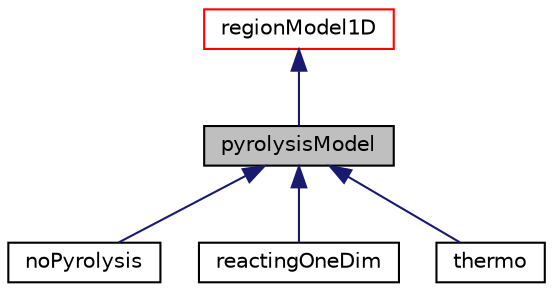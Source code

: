 digraph "pyrolysisModel"
{
  bgcolor="transparent";
  edge [fontname="Helvetica",fontsize="10",labelfontname="Helvetica",labelfontsize="10"];
  node [fontname="Helvetica",fontsize="10",shape=record];
  Node1 [label="pyrolysisModel",height=0.2,width=0.4,color="black", fillcolor="grey75", style="filled" fontcolor="black"];
  Node2 -> Node1 [dir="back",color="midnightblue",fontsize="10",style="solid",fontname="Helvetica"];
  Node2 [label="regionModel1D",height=0.2,width=0.4,color="red",URL="$classFoam_1_1regionModels_1_1regionModel1D.html",tooltip="Base class for 1-D region models. "];
  Node1 -> Node3 [dir="back",color="midnightblue",fontsize="10",style="solid",fontname="Helvetica"];
  Node3 [label="noPyrolysis",height=0.2,width=0.4,color="black",URL="$classFoam_1_1regionModels_1_1pyrolysisModels_1_1noPyrolysis.html",tooltip="Dummy surface pyrolysis model for &#39;none&#39;. "];
  Node1 -> Node4 [dir="back",color="midnightblue",fontsize="10",style="solid",fontname="Helvetica"];
  Node4 [label="reactingOneDim",height=0.2,width=0.4,color="black",URL="$classFoam_1_1regionModels_1_1pyrolysisModels_1_1reactingOneDim.html",tooltip="Reacting, 1-D pyrolysis model NOTE: The moveMesh option can only be applied to solid reaction such as..."];
  Node1 -> Node5 [dir="back",color="midnightblue",fontsize="10",style="solid",fontname="Helvetica"];
  Node5 [label="thermo",height=0.2,width=0.4,color="black",URL="$classFoam_1_1regionModels_1_1pyrolysisModels_1_1thermo.html",tooltip="Pyrolysis model which solves only the energy equation in the region. "];
}
